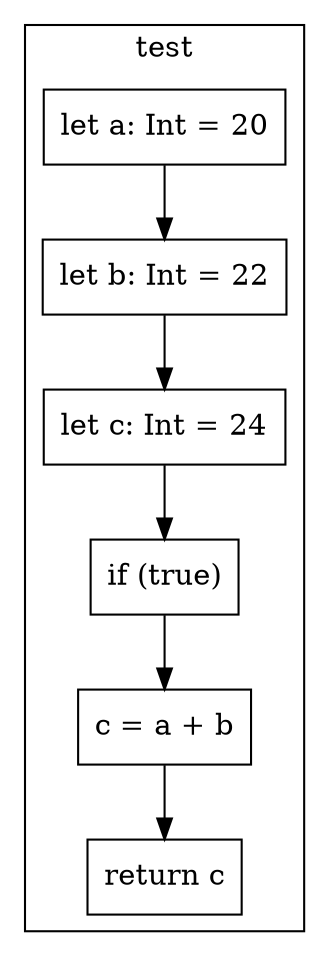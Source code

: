 digraph "readonly-1" {
    node [shape=box];
    subgraph "cluster_test" {
        label="test";
        "test_141" [label="let a: Int = 20"];
        "test_142" [label="let b: Int = 22"];
        "test_144" [label="let c: Int = 24"];
        "test_146" [label="if (true)"];
        "test_148" [label="c = a + b"];
        "test_150" [label="return c"];
        "test_141" -> "test_142";
        "test_142" -> "test_144";
        "test_144" -> "test_146";
        "test_146" -> "test_148";
        "test_148" -> "test_150";
    }
}
